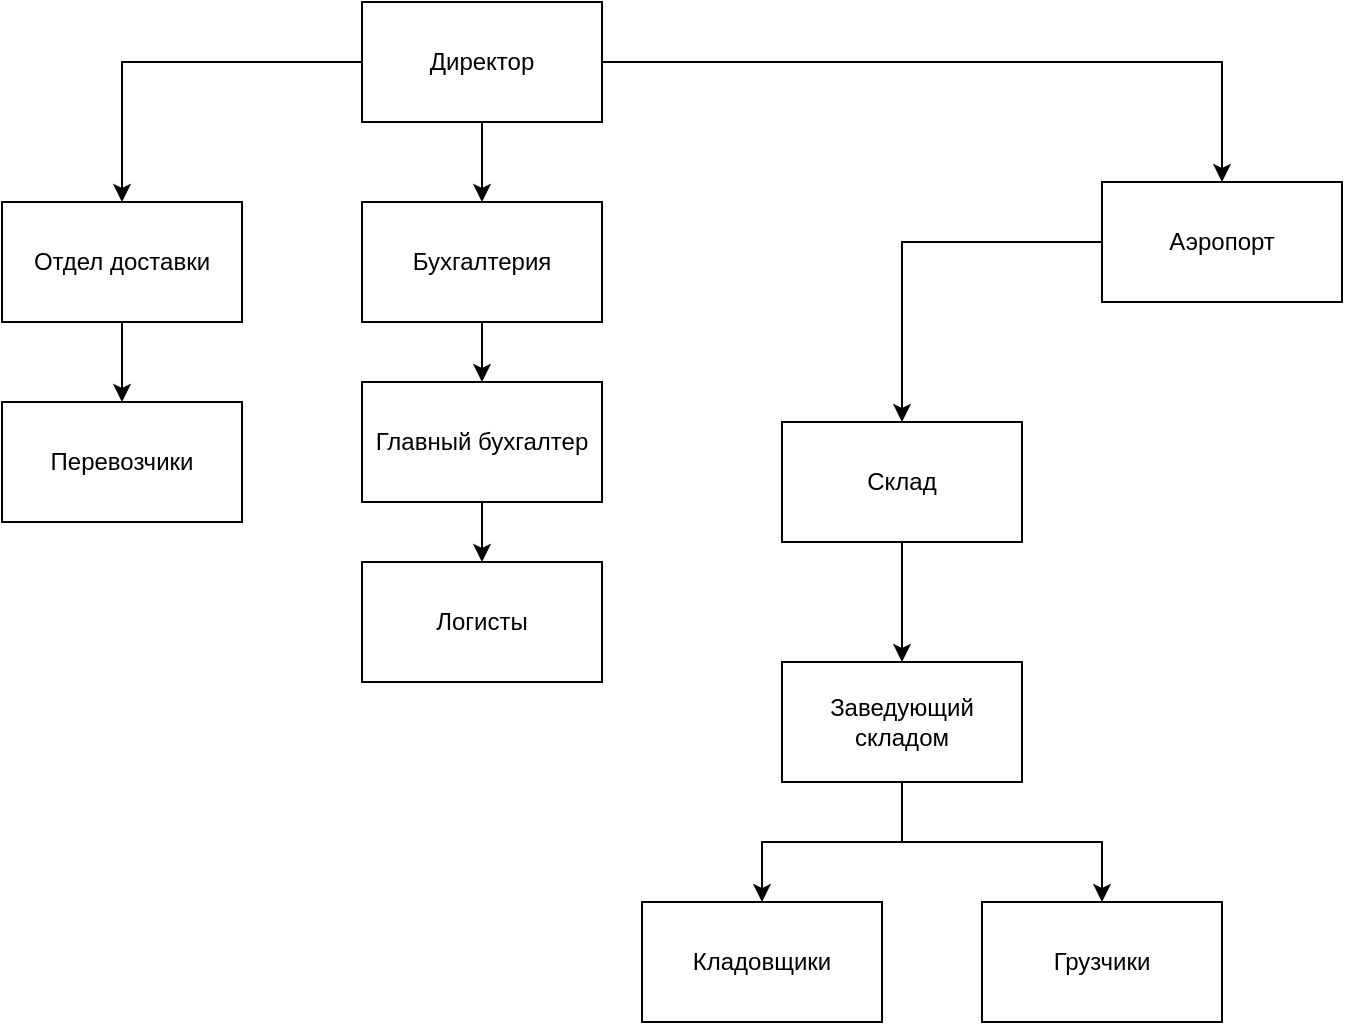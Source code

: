 <mxfile version="24.4.9" type="device">
  <diagram id="prtHgNgQTEPvFCAcTncT" name="Page-1">
    <mxGraphModel dx="2220" dy="1935" grid="1" gridSize="10" guides="1" tooltips="1" connect="1" arrows="1" fold="1" page="1" pageScale="1" pageWidth="827" pageHeight="1169" math="0" shadow="0">
      <root>
        <mxCell id="0" />
        <mxCell id="1" parent="0" />
        <mxCell id="Dah184BbcCgfubUvgjhO-2" style="edgeStyle=orthogonalEdgeStyle;rounded=0;orthogonalLoop=1;jettySize=auto;html=1;entryX=0.5;entryY=0;entryDx=0;entryDy=0;" edge="1" parent="1" source="Dah184BbcCgfubUvgjhO-1" target="Dah184BbcCgfubUvgjhO-3">
          <mxGeometry relative="1" as="geometry">
            <mxPoint x="280" y="340" as="targetPoint" />
          </mxGeometry>
        </mxCell>
        <mxCell id="Dah184BbcCgfubUvgjhO-1" value="Склад" style="rounded=0;whiteSpace=wrap;html=1;" vertex="1" parent="1">
          <mxGeometry x="220" y="200" width="120" height="60" as="geometry" />
        </mxCell>
        <mxCell id="Dah184BbcCgfubUvgjhO-6" style="edgeStyle=orthogonalEdgeStyle;rounded=0;orthogonalLoop=1;jettySize=auto;html=1;" edge="1" parent="1" source="Dah184BbcCgfubUvgjhO-3" target="Dah184BbcCgfubUvgjhO-5">
          <mxGeometry relative="1" as="geometry" />
        </mxCell>
        <mxCell id="Dah184BbcCgfubUvgjhO-7" style="edgeStyle=orthogonalEdgeStyle;rounded=0;orthogonalLoop=1;jettySize=auto;html=1;entryX=0.5;entryY=0;entryDx=0;entryDy=0;" edge="1" parent="1" source="Dah184BbcCgfubUvgjhO-3" target="Dah184BbcCgfubUvgjhO-4">
          <mxGeometry relative="1" as="geometry" />
        </mxCell>
        <mxCell id="Dah184BbcCgfubUvgjhO-3" value="Заведующий складом" style="rounded=0;whiteSpace=wrap;html=1;" vertex="1" parent="1">
          <mxGeometry x="220" y="320" width="120" height="60" as="geometry" />
        </mxCell>
        <mxCell id="Dah184BbcCgfubUvgjhO-4" value="Кладовщики" style="rounded=0;whiteSpace=wrap;html=1;" vertex="1" parent="1">
          <mxGeometry x="150" y="440" width="120" height="60" as="geometry" />
        </mxCell>
        <mxCell id="Dah184BbcCgfubUvgjhO-5" value="Грузчики" style="rounded=0;whiteSpace=wrap;html=1;" vertex="1" parent="1">
          <mxGeometry x="320" y="440" width="120" height="60" as="geometry" />
        </mxCell>
        <mxCell id="Dah184BbcCgfubUvgjhO-9" style="edgeStyle=orthogonalEdgeStyle;rounded=0;orthogonalLoop=1;jettySize=auto;html=1;entryX=0.5;entryY=0;entryDx=0;entryDy=0;" edge="1" parent="1" source="Dah184BbcCgfubUvgjhO-8" target="Dah184BbcCgfubUvgjhO-1">
          <mxGeometry relative="1" as="geometry" />
        </mxCell>
        <mxCell id="Dah184BbcCgfubUvgjhO-8" value="Аэропорт" style="rounded=0;whiteSpace=wrap;html=1;" vertex="1" parent="1">
          <mxGeometry x="380" y="80" width="120" height="60" as="geometry" />
        </mxCell>
        <mxCell id="Dah184BbcCgfubUvgjhO-11" style="edgeStyle=orthogonalEdgeStyle;rounded=0;orthogonalLoop=1;jettySize=auto;html=1;" edge="1" parent="1" source="Dah184BbcCgfubUvgjhO-10" target="Dah184BbcCgfubUvgjhO-8">
          <mxGeometry relative="1" as="geometry" />
        </mxCell>
        <mxCell id="Dah184BbcCgfubUvgjhO-13" style="edgeStyle=orthogonalEdgeStyle;rounded=0;orthogonalLoop=1;jettySize=auto;html=1;" edge="1" parent="1" source="Dah184BbcCgfubUvgjhO-10" target="Dah184BbcCgfubUvgjhO-12">
          <mxGeometry relative="1" as="geometry" />
        </mxCell>
        <mxCell id="Dah184BbcCgfubUvgjhO-22" style="edgeStyle=orthogonalEdgeStyle;rounded=0;orthogonalLoop=1;jettySize=auto;html=1;" edge="1" parent="1" source="Dah184BbcCgfubUvgjhO-10" target="Dah184BbcCgfubUvgjhO-18">
          <mxGeometry relative="1" as="geometry" />
        </mxCell>
        <mxCell id="Dah184BbcCgfubUvgjhO-10" value="Директор" style="rounded=0;whiteSpace=wrap;html=1;" vertex="1" parent="1">
          <mxGeometry x="10" y="-10" width="120" height="60" as="geometry" />
        </mxCell>
        <mxCell id="Dah184BbcCgfubUvgjhO-15" style="edgeStyle=orthogonalEdgeStyle;rounded=0;orthogonalLoop=1;jettySize=auto;html=1;" edge="1" parent="1" source="Dah184BbcCgfubUvgjhO-12" target="Dah184BbcCgfubUvgjhO-14">
          <mxGeometry relative="1" as="geometry" />
        </mxCell>
        <mxCell id="Dah184BbcCgfubUvgjhO-12" value="Бухгалтерия" style="rounded=0;whiteSpace=wrap;html=1;" vertex="1" parent="1">
          <mxGeometry x="10" y="90" width="120" height="60" as="geometry" />
        </mxCell>
        <mxCell id="Dah184BbcCgfubUvgjhO-17" style="edgeStyle=orthogonalEdgeStyle;rounded=0;orthogonalLoop=1;jettySize=auto;html=1;" edge="1" parent="1" source="Dah184BbcCgfubUvgjhO-14" target="Dah184BbcCgfubUvgjhO-16">
          <mxGeometry relative="1" as="geometry" />
        </mxCell>
        <mxCell id="Dah184BbcCgfubUvgjhO-14" value="Главный бухгалтер" style="rounded=0;whiteSpace=wrap;html=1;" vertex="1" parent="1">
          <mxGeometry x="10" y="180" width="120" height="60" as="geometry" />
        </mxCell>
        <mxCell id="Dah184BbcCgfubUvgjhO-16" value="Логисты" style="rounded=0;whiteSpace=wrap;html=1;" vertex="1" parent="1">
          <mxGeometry x="10" y="270" width="120" height="60" as="geometry" />
        </mxCell>
        <mxCell id="Dah184BbcCgfubUvgjhO-21" style="edgeStyle=orthogonalEdgeStyle;rounded=0;orthogonalLoop=1;jettySize=auto;html=1;" edge="1" parent="1" source="Dah184BbcCgfubUvgjhO-18" target="Dah184BbcCgfubUvgjhO-20">
          <mxGeometry relative="1" as="geometry" />
        </mxCell>
        <mxCell id="Dah184BbcCgfubUvgjhO-18" value="Отдел доставки" style="rounded=0;whiteSpace=wrap;html=1;" vertex="1" parent="1">
          <mxGeometry x="-170" y="90" width="120" height="60" as="geometry" />
        </mxCell>
        <mxCell id="Dah184BbcCgfubUvgjhO-20" value="Перевозчики" style="rounded=0;whiteSpace=wrap;html=1;" vertex="1" parent="1">
          <mxGeometry x="-170" y="190" width="120" height="60" as="geometry" />
        </mxCell>
      </root>
    </mxGraphModel>
  </diagram>
</mxfile>

